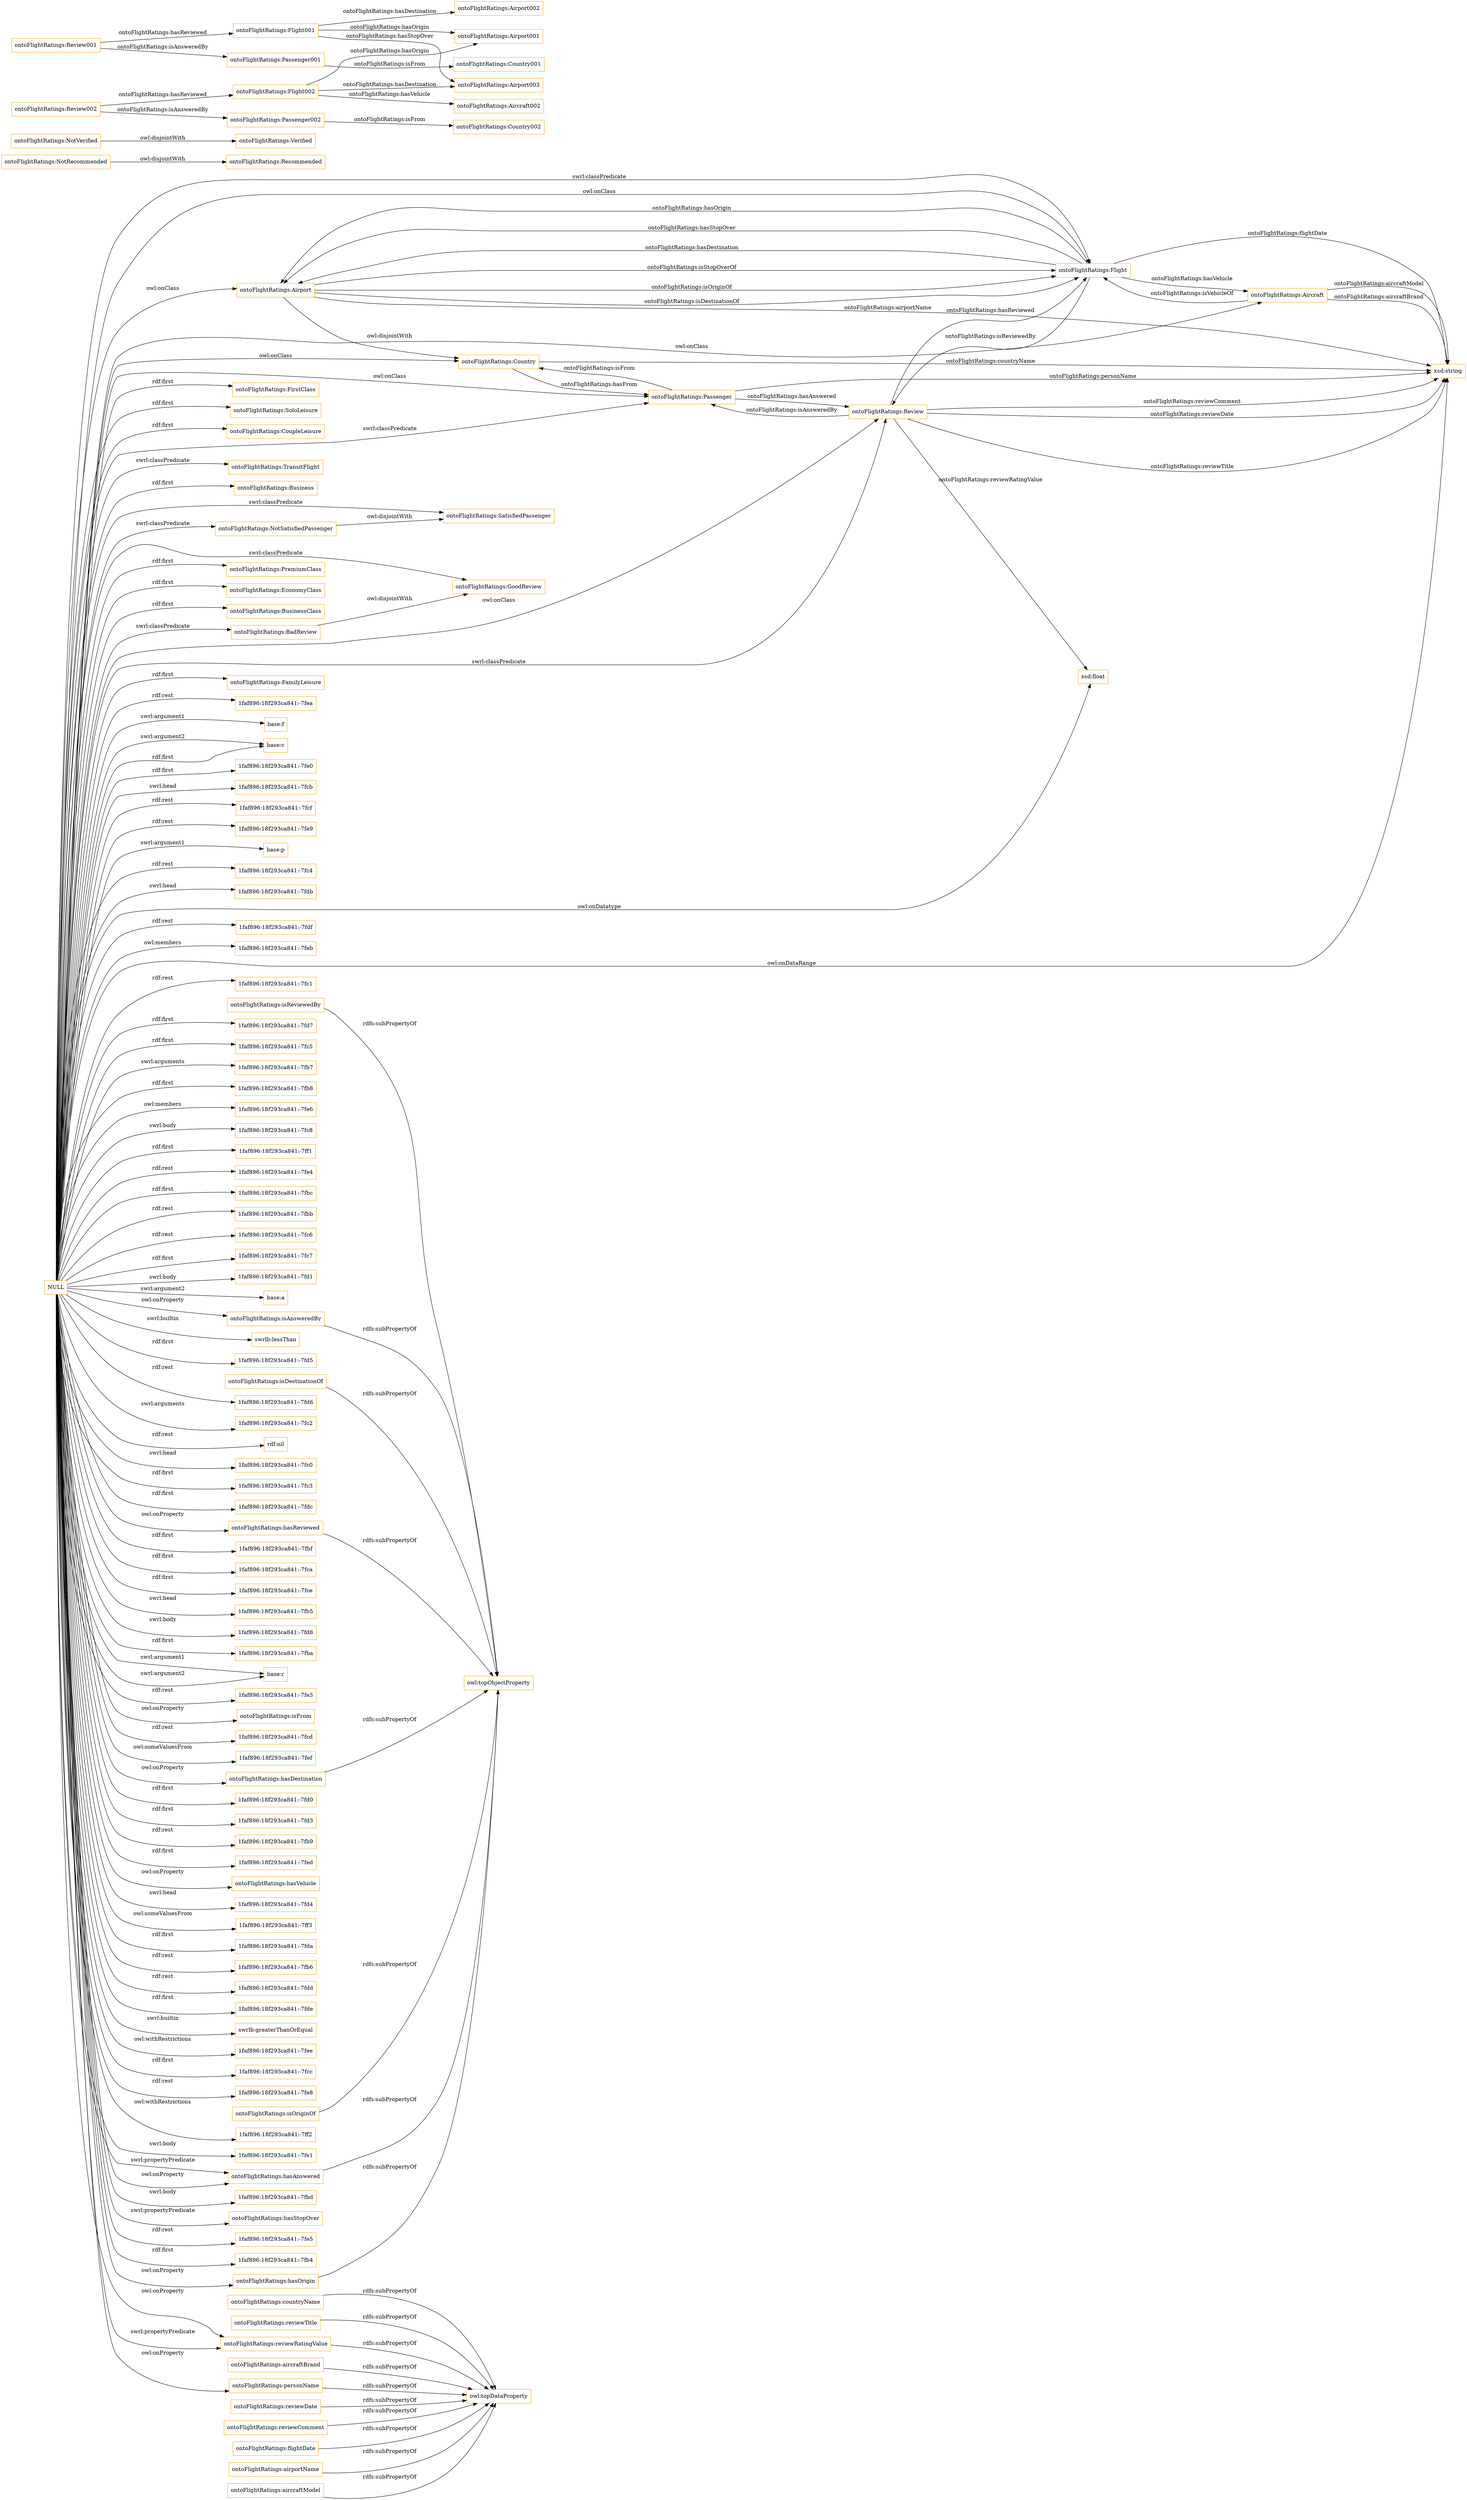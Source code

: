digraph ar2dtool_diagram { 
rankdir=LR;
size="1501"
node [shape = rectangle, color="orange"]; "ontoFlightRatings:Airport" "ontoFlightRatings:Review" "ontoFlightRatings:Recommended" "ontoFlightRatings:NotRecommended" "ontoFlightRatings:NotSatisfiedPassenger" "ontoFlightRatings:Verified" "ontoFlightRatings:Country" "ontoFlightRatings:SatisfiedPassenger" "ontoFlightRatings:FirstClass" "ontoFlightRatings:SoloLeisure" "ontoFlightRatings:CoupleLeisure" "ontoFlightRatings:Aircraft" "ontoFlightRatings:TransitFlight" "ontoFlightRatings:Business" "ontoFlightRatings:BadReview" "ontoFlightRatings:Passenger" "ontoFlightRatings:PremiumClass" "ontoFlightRatings:EconomyClass" "ontoFlightRatings:BusinessClass" "ontoFlightRatings:Flight" "ontoFlightRatings:NotVerified" "ontoFlightRatings:GoodReview" "ontoFlightRatings:FamilyLeisure" ; /*classes style*/
	"ontoFlightRatings:aircraftBrand" -> "owl:topDataProperty" [ label = "rdfs:subPropertyOf" ];
	"NULL" -> "1faf896:18f293ca841:-7fea" [ label = "rdf:rest" ];
	"NULL" -> "base:f" [ label = "swrl:argument1" ];
	"NULL" -> "ontoFlightRatings:Passenger" [ label = "swrl:classPredicate" ];
	"NULL" -> "base:v" [ label = "swrl:argument2" ];
	"NULL" -> "1faf896:18f293ca841:-7fe0" [ label = "rdf:first" ];
	"NULL" -> "1faf896:18f293ca841:-7fcb" [ label = "swrl:head" ];
	"NULL" -> "1faf896:18f293ca841:-7fcf" [ label = "rdf:rest" ];
	"NULL" -> "1faf896:18f293ca841:-7fe9" [ label = "rdf:rest" ];
	"NULL" -> "base:p" [ label = "swrl:argument1" ];
	"NULL" -> "1faf896:18f293ca841:-7fc4" [ label = "rdf:rest" ];
	"NULL" -> "ontoFlightRatings:Aircraft" [ label = "owl:onClass" ];
	"NULL" -> "1faf896:18f293ca841:-7fdb" [ label = "swrl:head" ];
	"NULL" -> "ontoFlightRatings:hasAnswered" [ label = "owl:onProperty" ];
	"NULL" -> "1faf896:18f293ca841:-7fdf" [ label = "rdf:rest" ];
	"NULL" -> "1faf896:18f293ca841:-7feb" [ label = "owl:members" ];
	"NULL" -> "ontoFlightRatings:Review" [ label = "owl:onClass" ];
	"NULL" -> "ontoFlightRatings:EconomyClass" [ label = "rdf:first" ];
	"NULL" -> "ontoFlightRatings:CoupleLeisure" [ label = "rdf:first" ];
	"NULL" -> "ontoFlightRatings:hasOrigin" [ label = "owl:onProperty" ];
	"NULL" -> "1faf896:18f293ca841:-7fc1" [ label = "rdf:rest" ];
	"NULL" -> "ontoFlightRatings:reviewRatingValue" [ label = "owl:onProperty" ];
	"NULL" -> "ontoFlightRatings:NotSatisfiedPassenger" [ label = "swrl:classPredicate" ];
	"NULL" -> "1faf896:18f293ca841:-7fd7" [ label = "rdf:first" ];
	"NULL" -> "ontoFlightRatings:Flight" [ label = "owl:onClass" ];
	"NULL" -> "1faf896:18f293ca841:-7fc5" [ label = "rdf:first" ];
	"NULL" -> "1faf896:18f293ca841:-7fb7" [ label = "swrl:arguments" ];
	"NULL" -> "1faf896:18f293ca841:-7fb8" [ label = "rdf:first" ];
	"NULL" -> "1faf896:18f293ca841:-7fe6" [ label = "owl:members" ];
	"NULL" -> "1faf896:18f293ca841:-7fc8" [ label = "swrl:body" ];
	"NULL" -> "1faf896:18f293ca841:-7ff1" [ label = "rdf:first" ];
	"NULL" -> "1faf896:18f293ca841:-7fe4" [ label = "rdf:rest" ];
	"NULL" -> "ontoFlightRatings:GoodReview" [ label = "swrl:classPredicate" ];
	"NULL" -> "ontoFlightRatings:Airport" [ label = "owl:onClass" ];
	"NULL" -> "1faf896:18f293ca841:-7fbc" [ label = "rdf:first" ];
	"NULL" -> "1faf896:18f293ca841:-7fbb" [ label = "rdf:rest" ];
	"NULL" -> "1faf896:18f293ca841:-7fc6" [ label = "rdf:rest" ];
	"NULL" -> "1faf896:18f293ca841:-7fc7" [ label = "rdf:first" ];
	"NULL" -> "1faf896:18f293ca841:-7fd1" [ label = "swrl:body" ];
	"NULL" -> "base:a" [ label = "swrl:argument2" ];
	"NULL" -> "xsd:float" [ label = "owl:onDatatype" ];
	"NULL" -> "ontoFlightRatings:TransitFlight" [ label = "swrl:classPredicate" ];
	"NULL" -> "swrlb:lessThan" [ label = "swrl:builtin" ];
	"NULL" -> "base:v" [ label = "rdf:first" ];
	"NULL" -> "ontoFlightRatings:Passenger" [ label = "owl:onClass" ];
	"NULL" -> "ontoFlightRatings:BusinessClass" [ label = "rdf:first" ];
	"NULL" -> "1faf896:18f293ca841:-7fd5" [ label = "rdf:first" ];
	"NULL" -> "ontoFlightRatings:FirstClass" [ label = "rdf:first" ];
	"NULL" -> "ontoFlightRatings:Business" [ label = "rdf:first" ];
	"NULL" -> "ontoFlightRatings:personName" [ label = "owl:onProperty" ];
	"NULL" -> "1faf896:18f293ca841:-7fd6" [ label = "rdf:rest" ];
	"NULL" -> "1faf896:18f293ca841:-7fc2" [ label = "swrl:arguments" ];
	"NULL" -> "rdf:nil" [ label = "rdf:rest" ];
	"NULL" -> "1faf896:18f293ca841:-7fc0" [ label = "swrl:head" ];
	"NULL" -> "1faf896:18f293ca841:-7fc3" [ label = "rdf:first" ];
	"NULL" -> "1faf896:18f293ca841:-7fdc" [ label = "rdf:first" ];
	"NULL" -> "ontoFlightRatings:isAnsweredBy" [ label = "owl:onProperty" ];
	"NULL" -> "1faf896:18f293ca841:-7fbf" [ label = "rdf:first" ];
	"NULL" -> "ontoFlightRatings:Review" [ label = "swrl:classPredicate" ];
	"NULL" -> "1faf896:18f293ca841:-7fca" [ label = "rdf:first" ];
	"NULL" -> "1faf896:18f293ca841:-7fce" [ label = "rdf:first" ];
	"NULL" -> "1faf896:18f293ca841:-7fb5" [ label = "swrl:head" ];
	"NULL" -> "1faf896:18f293ca841:-7fd8" [ label = "swrl:body" ];
	"NULL" -> "1faf896:18f293ca841:-7fba" [ label = "rdf:first" ];
	"NULL" -> "ontoFlightRatings:SatisfiedPassenger" [ label = "swrl:classPredicate" ];
	"NULL" -> "base:r" [ label = "swrl:argument1" ];
	"NULL" -> "1faf896:18f293ca841:-7fe3" [ label = "rdf:rest" ];
	"NULL" -> "ontoFlightRatings:isFrom" [ label = "owl:onProperty" ];
	"NULL" -> "ontoFlightRatings:FamilyLeisure" [ label = "rdf:first" ];
	"NULL" -> "ontoFlightRatings:reviewRatingValue" [ label = "swrl:propertyPredicate" ];
	"NULL" -> "1faf896:18f293ca841:-7fcd" [ label = "rdf:rest" ];
	"NULL" -> "1faf896:18f293ca841:-7fef" [ label = "owl:someValuesFrom" ];
	"NULL" -> "xsd:string" [ label = "owl:onDataRange" ];
	"NULL" -> "1faf896:18f293ca841:-7fd0" [ label = "rdf:first" ];
	"NULL" -> "1faf896:18f293ca841:-7fd3" [ label = "rdf:first" ];
	"NULL" -> "1faf896:18f293ca841:-7fb9" [ label = "rdf:rest" ];
	"NULL" -> "1faf896:18f293ca841:-7fed" [ label = "rdf:first" ];
	"NULL" -> "ontoFlightRatings:PremiumClass" [ label = "rdf:first" ];
	"NULL" -> "base:r" [ label = "swrl:argument2" ];
	"NULL" -> "ontoFlightRatings:hasVehicle" [ label = "owl:onProperty" ];
	"NULL" -> "1faf896:18f293ca841:-7fd4" [ label = "swrl:head" ];
	"NULL" -> "1faf896:18f293ca841:-7ff3" [ label = "owl:someValuesFrom" ];
	"NULL" -> "1faf896:18f293ca841:-7fda" [ label = "rdf:first" ];
	"NULL" -> "1faf896:18f293ca841:-7fb6" [ label = "rdf:rest" ];
	"NULL" -> "1faf896:18f293ca841:-7fdd" [ label = "rdf:rest" ];
	"NULL" -> "1faf896:18f293ca841:-7fde" [ label = "rdf:first" ];
	"NULL" -> "swrlb:greaterThanOrEqual" [ label = "swrl:builtin" ];
	"NULL" -> "1faf896:18f293ca841:-7fee" [ label = "owl:withRestrictions" ];
	"NULL" -> "1faf896:18f293ca841:-7fcc" [ label = "rdf:first" ];
	"NULL" -> "1faf896:18f293ca841:-7fe8" [ label = "rdf:rest" ];
	"NULL" -> "ontoFlightRatings:hasReviewed" [ label = "owl:onProperty" ];
	"NULL" -> "1faf896:18f293ca841:-7ff2" [ label = "owl:withRestrictions" ];
	"NULL" -> "1faf896:18f293ca841:-7fe1" [ label = "swrl:body" ];
	"NULL" -> "ontoFlightRatings:Country" [ label = "owl:onClass" ];
	"NULL" -> "ontoFlightRatings:hasAnswered" [ label = "swrl:propertyPredicate" ];
	"NULL" -> "ontoFlightRatings:hasDestination" [ label = "owl:onProperty" ];
	"NULL" -> "1faf896:18f293ca841:-7fbd" [ label = "swrl:body" ];
	"NULL" -> "ontoFlightRatings:hasStopOver" [ label = "swrl:propertyPredicate" ];
	"NULL" -> "1faf896:18f293ca841:-7fe5" [ label = "rdf:rest" ];
	"NULL" -> "ontoFlightRatings:BadReview" [ label = "swrl:classPredicate" ];
	"NULL" -> "ontoFlightRatings:Flight" [ label = "swrl:classPredicate" ];
	"NULL" -> "ontoFlightRatings:SoloLeisure" [ label = "rdf:first" ];
	"NULL" -> "1faf896:18f293ca841:-7fb4" [ label = "rdf:first" ];
	"ontoFlightRatings:Review001" -> "ontoFlightRatings:Flight001" [ label = "ontoFlightRatings:hasReviewed" ];
	"ontoFlightRatings:Review001" -> "ontoFlightRatings:Passenger001" [ label = "ontoFlightRatings:isAnsweredBy" ];
	"ontoFlightRatings:BadReview" -> "ontoFlightRatings:GoodReview" [ label = "owl:disjointWith" ];
	"ontoFlightRatings:reviewDate" -> "owl:topDataProperty" [ label = "rdfs:subPropertyOf" ];
	"ontoFlightRatings:reviewRatingValue" -> "owl:topDataProperty" [ label = "rdfs:subPropertyOf" ];
	"ontoFlightRatings:isOriginOf" -> "owl:topObjectProperty" [ label = "rdfs:subPropertyOf" ];
	"ontoFlightRatings:personName" -> "owl:topDataProperty" [ label = "rdfs:subPropertyOf" ];
	"ontoFlightRatings:reviewComment" -> "owl:topDataProperty" [ label = "rdfs:subPropertyOf" ];
	"ontoFlightRatings:flightDate" -> "owl:topDataProperty" [ label = "rdfs:subPropertyOf" ];
	"ontoFlightRatings:airportName" -> "owl:topDataProperty" [ label = "rdfs:subPropertyOf" ];
	"ontoFlightRatings:NotSatisfiedPassenger" -> "ontoFlightRatings:SatisfiedPassenger" [ label = "owl:disjointWith" ];
	"ontoFlightRatings:NotVerified" -> "ontoFlightRatings:Verified" [ label = "owl:disjointWith" ];
	"ontoFlightRatings:isReviewedBy" -> "owl:topObjectProperty" [ label = "rdfs:subPropertyOf" ];
	"ontoFlightRatings:isDestinationOf" -> "owl:topObjectProperty" [ label = "rdfs:subPropertyOf" ];
	"ontoFlightRatings:hasDestination" -> "owl:topObjectProperty" [ label = "rdfs:subPropertyOf" ];
	"ontoFlightRatings:aircraftModel" -> "owl:topDataProperty" [ label = "rdfs:subPropertyOf" ];
	"ontoFlightRatings:countryName" -> "owl:topDataProperty" [ label = "rdfs:subPropertyOf" ];
	"ontoFlightRatings:isAnsweredBy" -> "owl:topObjectProperty" [ label = "rdfs:subPropertyOf" ];
	"ontoFlightRatings:reviewTitle" -> "owl:topDataProperty" [ label = "rdfs:subPropertyOf" ];
	"ontoFlightRatings:NotRecommended" -> "ontoFlightRatings:Recommended" [ label = "owl:disjointWith" ];
	"ontoFlightRatings:Airport" -> "ontoFlightRatings:Country" [ label = "owl:disjointWith" ];
	"ontoFlightRatings:hasAnswered" -> "owl:topObjectProperty" [ label = "rdfs:subPropertyOf" ];
	"ontoFlightRatings:hasReviewed" -> "owl:topObjectProperty" [ label = "rdfs:subPropertyOf" ];
	"ontoFlightRatings:hasOrigin" -> "owl:topObjectProperty" [ label = "rdfs:subPropertyOf" ];
	"ontoFlightRatings:Flight002" -> "ontoFlightRatings:Aircraft002" [ label = "ontoFlightRatings:hasVehicle" ];
	"ontoFlightRatings:Flight002" -> "ontoFlightRatings:Airport001" [ label = "ontoFlightRatings:hasOrigin" ];
	"ontoFlightRatings:Flight002" -> "ontoFlightRatings:Airport003" [ label = "ontoFlightRatings:hasDestination" ];
	"ontoFlightRatings:Passenger002" -> "ontoFlightRatings:Country002" [ label = "ontoFlightRatings:isFrom" ];
	"ontoFlightRatings:Review002" -> "ontoFlightRatings:Passenger002" [ label = "ontoFlightRatings:isAnsweredBy" ];
	"ontoFlightRatings:Review002" -> "ontoFlightRatings:Flight002" [ label = "ontoFlightRatings:hasReviewed" ];
	"ontoFlightRatings:Flight001" -> "ontoFlightRatings:Airport003" [ label = "ontoFlightRatings:hasStopOver" ];
	"ontoFlightRatings:Flight001" -> "ontoFlightRatings:Airport001" [ label = "ontoFlightRatings:hasOrigin" ];
	"ontoFlightRatings:Flight001" -> "ontoFlightRatings:Airport002" [ label = "ontoFlightRatings:hasDestination" ];
	"ontoFlightRatings:Passenger001" -> "ontoFlightRatings:Country001" [ label = "ontoFlightRatings:isFrom" ];
	"ontoFlightRatings:Aircraft" -> "xsd:string" [ label = "ontoFlightRatings:aircraftBrand" ];
	"ontoFlightRatings:Aircraft" -> "ontoFlightRatings:Flight" [ label = "ontoFlightRatings:isVehicleOf" ];
	"ontoFlightRatings:Passenger" -> "ontoFlightRatings:Country" [ label = "ontoFlightRatings:isFrom" ];
	"ontoFlightRatings:Flight" -> "xsd:string" [ label = "ontoFlightRatings:flightDate" ];
	"ontoFlightRatings:Airport" -> "ontoFlightRatings:Flight" [ label = "ontoFlightRatings:isStopOverOf" ];
	"ontoFlightRatings:Flight" -> "ontoFlightRatings:Airport" [ label = "ontoFlightRatings:hasOrigin" ];
	"ontoFlightRatings:Flight" -> "ontoFlightRatings:Airport" [ label = "ontoFlightRatings:hasStopOver" ];
	"ontoFlightRatings:Aircraft" -> "xsd:string" [ label = "ontoFlightRatings:aircraftModel" ];
	"ontoFlightRatings:Country" -> "xsd:string" [ label = "ontoFlightRatings:countryName" ];
	"ontoFlightRatings:Review" -> "xsd:string" [ label = "ontoFlightRatings:reviewDate" ];
	"ontoFlightRatings:Review" -> "xsd:float" [ label = "ontoFlightRatings:reviewRatingValue" ];
	"ontoFlightRatings:Review" -> "ontoFlightRatings:Flight" [ label = "ontoFlightRatings:hasReviewed" ];
	"ontoFlightRatings:Passenger" -> "xsd:string" [ label = "ontoFlightRatings:personName" ];
	"ontoFlightRatings:Review" -> "xsd:string" [ label = "ontoFlightRatings:reviewTitle" ];
	"ontoFlightRatings:Airport" -> "xsd:string" [ label = "ontoFlightRatings:airportName" ];
	"ontoFlightRatings:Flight" -> "ontoFlightRatings:Airport" [ label = "ontoFlightRatings:hasDestination" ];
	"ontoFlightRatings:Flight" -> "ontoFlightRatings:Review" [ label = "ontoFlightRatings:isReviewedBy" ];
	"ontoFlightRatings:Flight" -> "ontoFlightRatings:Aircraft" [ label = "ontoFlightRatings:hasVehicle" ];
	"ontoFlightRatings:Passenger" -> "ontoFlightRatings:Review" [ label = "ontoFlightRatings:hasAnswered" ];
	"ontoFlightRatings:Country" -> "ontoFlightRatings:Passenger" [ label = "ontoFlightRatings:hasFrom" ];
	"ontoFlightRatings:Review" -> "xsd:string" [ label = "ontoFlightRatings:reviewComment" ];
	"ontoFlightRatings:Airport" -> "ontoFlightRatings:Flight" [ label = "ontoFlightRatings:isOriginOf" ];
	"ontoFlightRatings:Airport" -> "ontoFlightRatings:Flight" [ label = "ontoFlightRatings:isDestinationOf" ];
	"ontoFlightRatings:Review" -> "ontoFlightRatings:Passenger" [ label = "ontoFlightRatings:isAnsweredBy" ];

}

